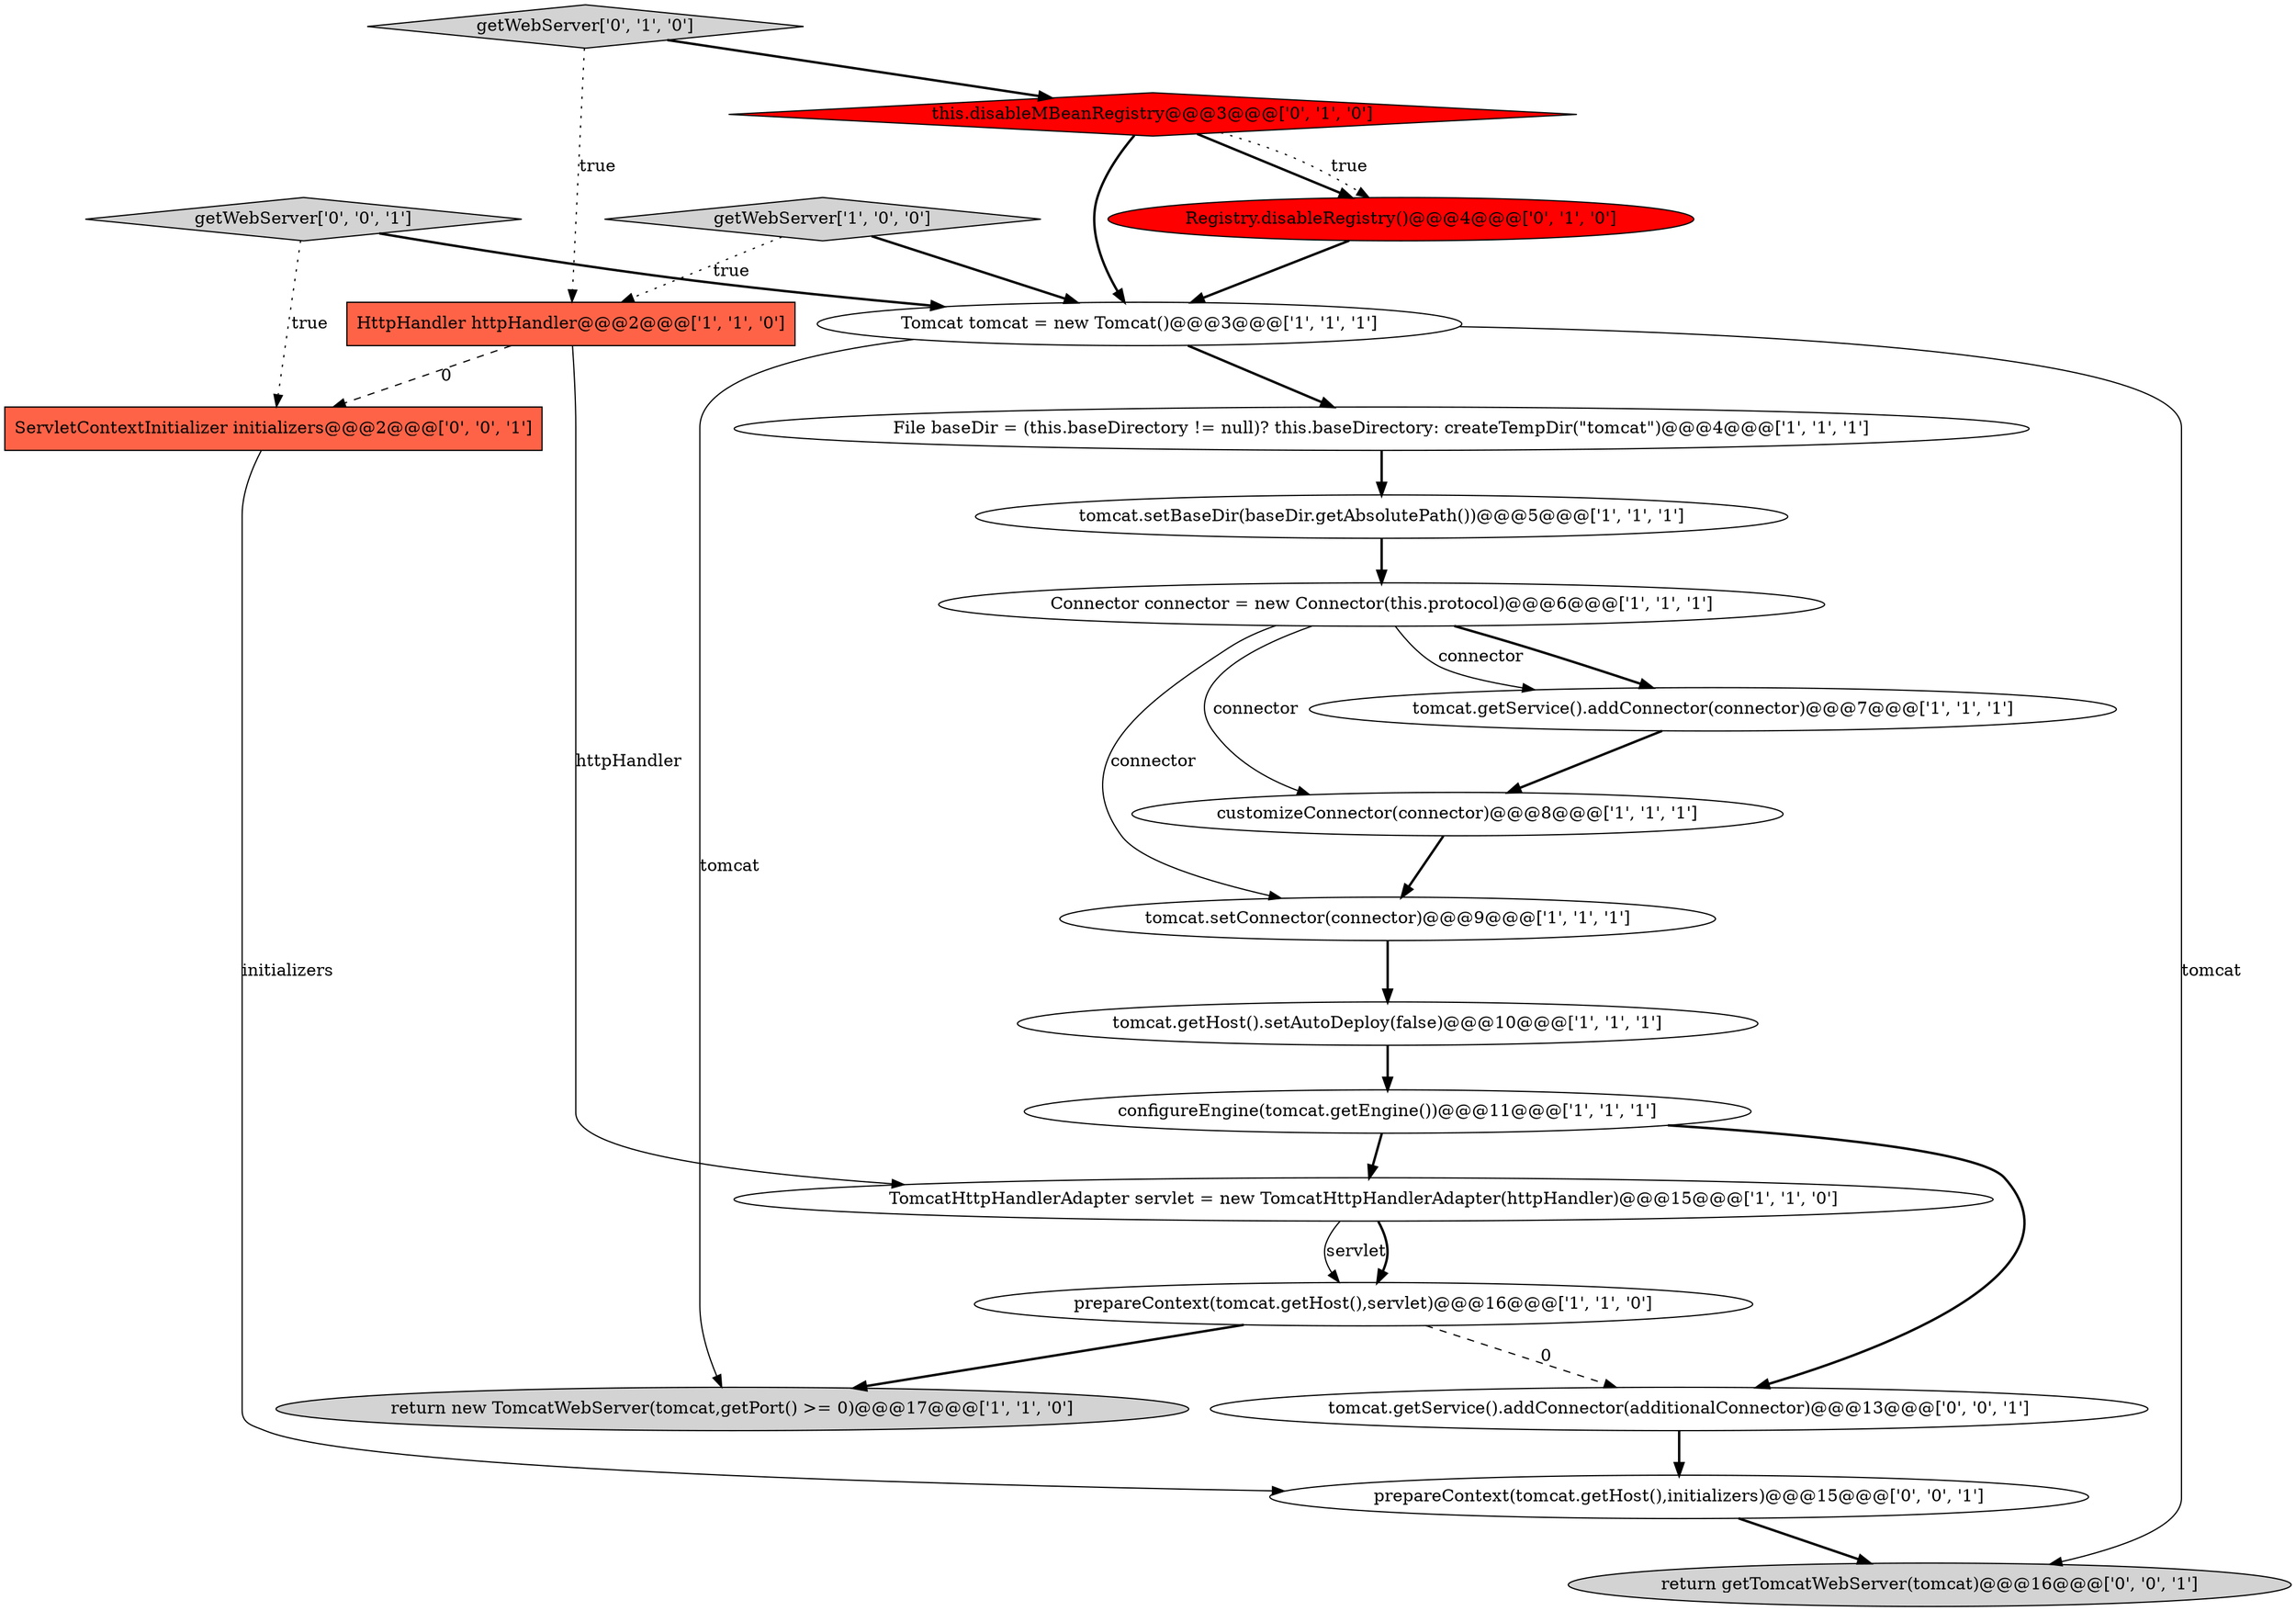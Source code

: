 digraph {
4 [style = filled, label = "configureEngine(tomcat.getEngine())@@@11@@@['1', '1', '1']", fillcolor = white, shape = ellipse image = "AAA0AAABBB1BBB"];
6 [style = filled, label = "return new TomcatWebServer(tomcat,getPort() >= 0)@@@17@@@['1', '1', '0']", fillcolor = lightgray, shape = ellipse image = "AAA0AAABBB1BBB"];
14 [style = filled, label = "getWebServer['0', '1', '0']", fillcolor = lightgray, shape = diamond image = "AAA0AAABBB2BBB"];
8 [style = filled, label = "HttpHandler httpHandler@@@2@@@['1', '1', '0']", fillcolor = tomato, shape = box image = "AAA0AAABBB1BBB"];
10 [style = filled, label = "Connector connector = new Connector(this.protocol)@@@6@@@['1', '1', '1']", fillcolor = white, shape = ellipse image = "AAA0AAABBB1BBB"];
3 [style = filled, label = "customizeConnector(connector)@@@8@@@['1', '1', '1']", fillcolor = white, shape = ellipse image = "AAA0AAABBB1BBB"];
0 [style = filled, label = "Tomcat tomcat = new Tomcat()@@@3@@@['1', '1', '1']", fillcolor = white, shape = ellipse image = "AAA0AAABBB1BBB"];
11 [style = filled, label = "File baseDir = (this.baseDirectory != null)? this.baseDirectory: createTempDir(\"tomcat\")@@@4@@@['1', '1', '1']", fillcolor = white, shape = ellipse image = "AAA0AAABBB1BBB"];
20 [style = filled, label = "tomcat.getService().addConnector(additionalConnector)@@@13@@@['0', '0', '1']", fillcolor = white, shape = ellipse image = "AAA0AAABBB3BBB"];
7 [style = filled, label = "tomcat.getService().addConnector(connector)@@@7@@@['1', '1', '1']", fillcolor = white, shape = ellipse image = "AAA0AAABBB1BBB"];
2 [style = filled, label = "getWebServer['1', '0', '0']", fillcolor = lightgray, shape = diamond image = "AAA0AAABBB1BBB"];
17 [style = filled, label = "ServletContextInitializer initializers@@@2@@@['0', '0', '1']", fillcolor = tomato, shape = box image = "AAA0AAABBB3BBB"];
21 [style = filled, label = "return getTomcatWebServer(tomcat)@@@16@@@['0', '0', '1']", fillcolor = lightgray, shape = ellipse image = "AAA0AAABBB3BBB"];
18 [style = filled, label = "prepareContext(tomcat.getHost(),initializers)@@@15@@@['0', '0', '1']", fillcolor = white, shape = ellipse image = "AAA0AAABBB3BBB"];
19 [style = filled, label = "getWebServer['0', '0', '1']", fillcolor = lightgray, shape = diamond image = "AAA0AAABBB3BBB"];
5 [style = filled, label = "TomcatHttpHandlerAdapter servlet = new TomcatHttpHandlerAdapter(httpHandler)@@@15@@@['1', '1', '0']", fillcolor = white, shape = ellipse image = "AAA0AAABBB1BBB"];
13 [style = filled, label = "prepareContext(tomcat.getHost(),servlet)@@@16@@@['1', '1', '0']", fillcolor = white, shape = ellipse image = "AAA0AAABBB1BBB"];
1 [style = filled, label = "tomcat.setConnector(connector)@@@9@@@['1', '1', '1']", fillcolor = white, shape = ellipse image = "AAA0AAABBB1BBB"];
16 [style = filled, label = "this.disableMBeanRegistry@@@3@@@['0', '1', '0']", fillcolor = red, shape = diamond image = "AAA1AAABBB2BBB"];
15 [style = filled, label = "Registry.disableRegistry()@@@4@@@['0', '1', '0']", fillcolor = red, shape = ellipse image = "AAA1AAABBB2BBB"];
9 [style = filled, label = "tomcat.setBaseDir(baseDir.getAbsolutePath())@@@5@@@['1', '1', '1']", fillcolor = white, shape = ellipse image = "AAA0AAABBB1BBB"];
12 [style = filled, label = "tomcat.getHost().setAutoDeploy(false)@@@10@@@['1', '1', '1']", fillcolor = white, shape = ellipse image = "AAA0AAABBB1BBB"];
14->16 [style = bold, label=""];
16->15 [style = bold, label=""];
16->0 [style = bold, label=""];
17->18 [style = solid, label="initializers"];
3->1 [style = bold, label=""];
19->17 [style = dotted, label="true"];
13->20 [style = dashed, label="0"];
0->11 [style = bold, label=""];
9->10 [style = bold, label=""];
11->9 [style = bold, label=""];
10->1 [style = solid, label="connector"];
10->7 [style = bold, label=""];
7->3 [style = bold, label=""];
19->0 [style = bold, label=""];
0->21 [style = solid, label="tomcat"];
20->18 [style = bold, label=""];
2->0 [style = bold, label=""];
5->13 [style = solid, label="servlet"];
12->4 [style = bold, label=""];
5->13 [style = bold, label=""];
15->0 [style = bold, label=""];
10->7 [style = solid, label="connector"];
4->20 [style = bold, label=""];
1->12 [style = bold, label=""];
14->8 [style = dotted, label="true"];
8->17 [style = dashed, label="0"];
0->6 [style = solid, label="tomcat"];
18->21 [style = bold, label=""];
10->3 [style = solid, label="connector"];
13->6 [style = bold, label=""];
4->5 [style = bold, label=""];
2->8 [style = dotted, label="true"];
8->5 [style = solid, label="httpHandler"];
16->15 [style = dotted, label="true"];
}
